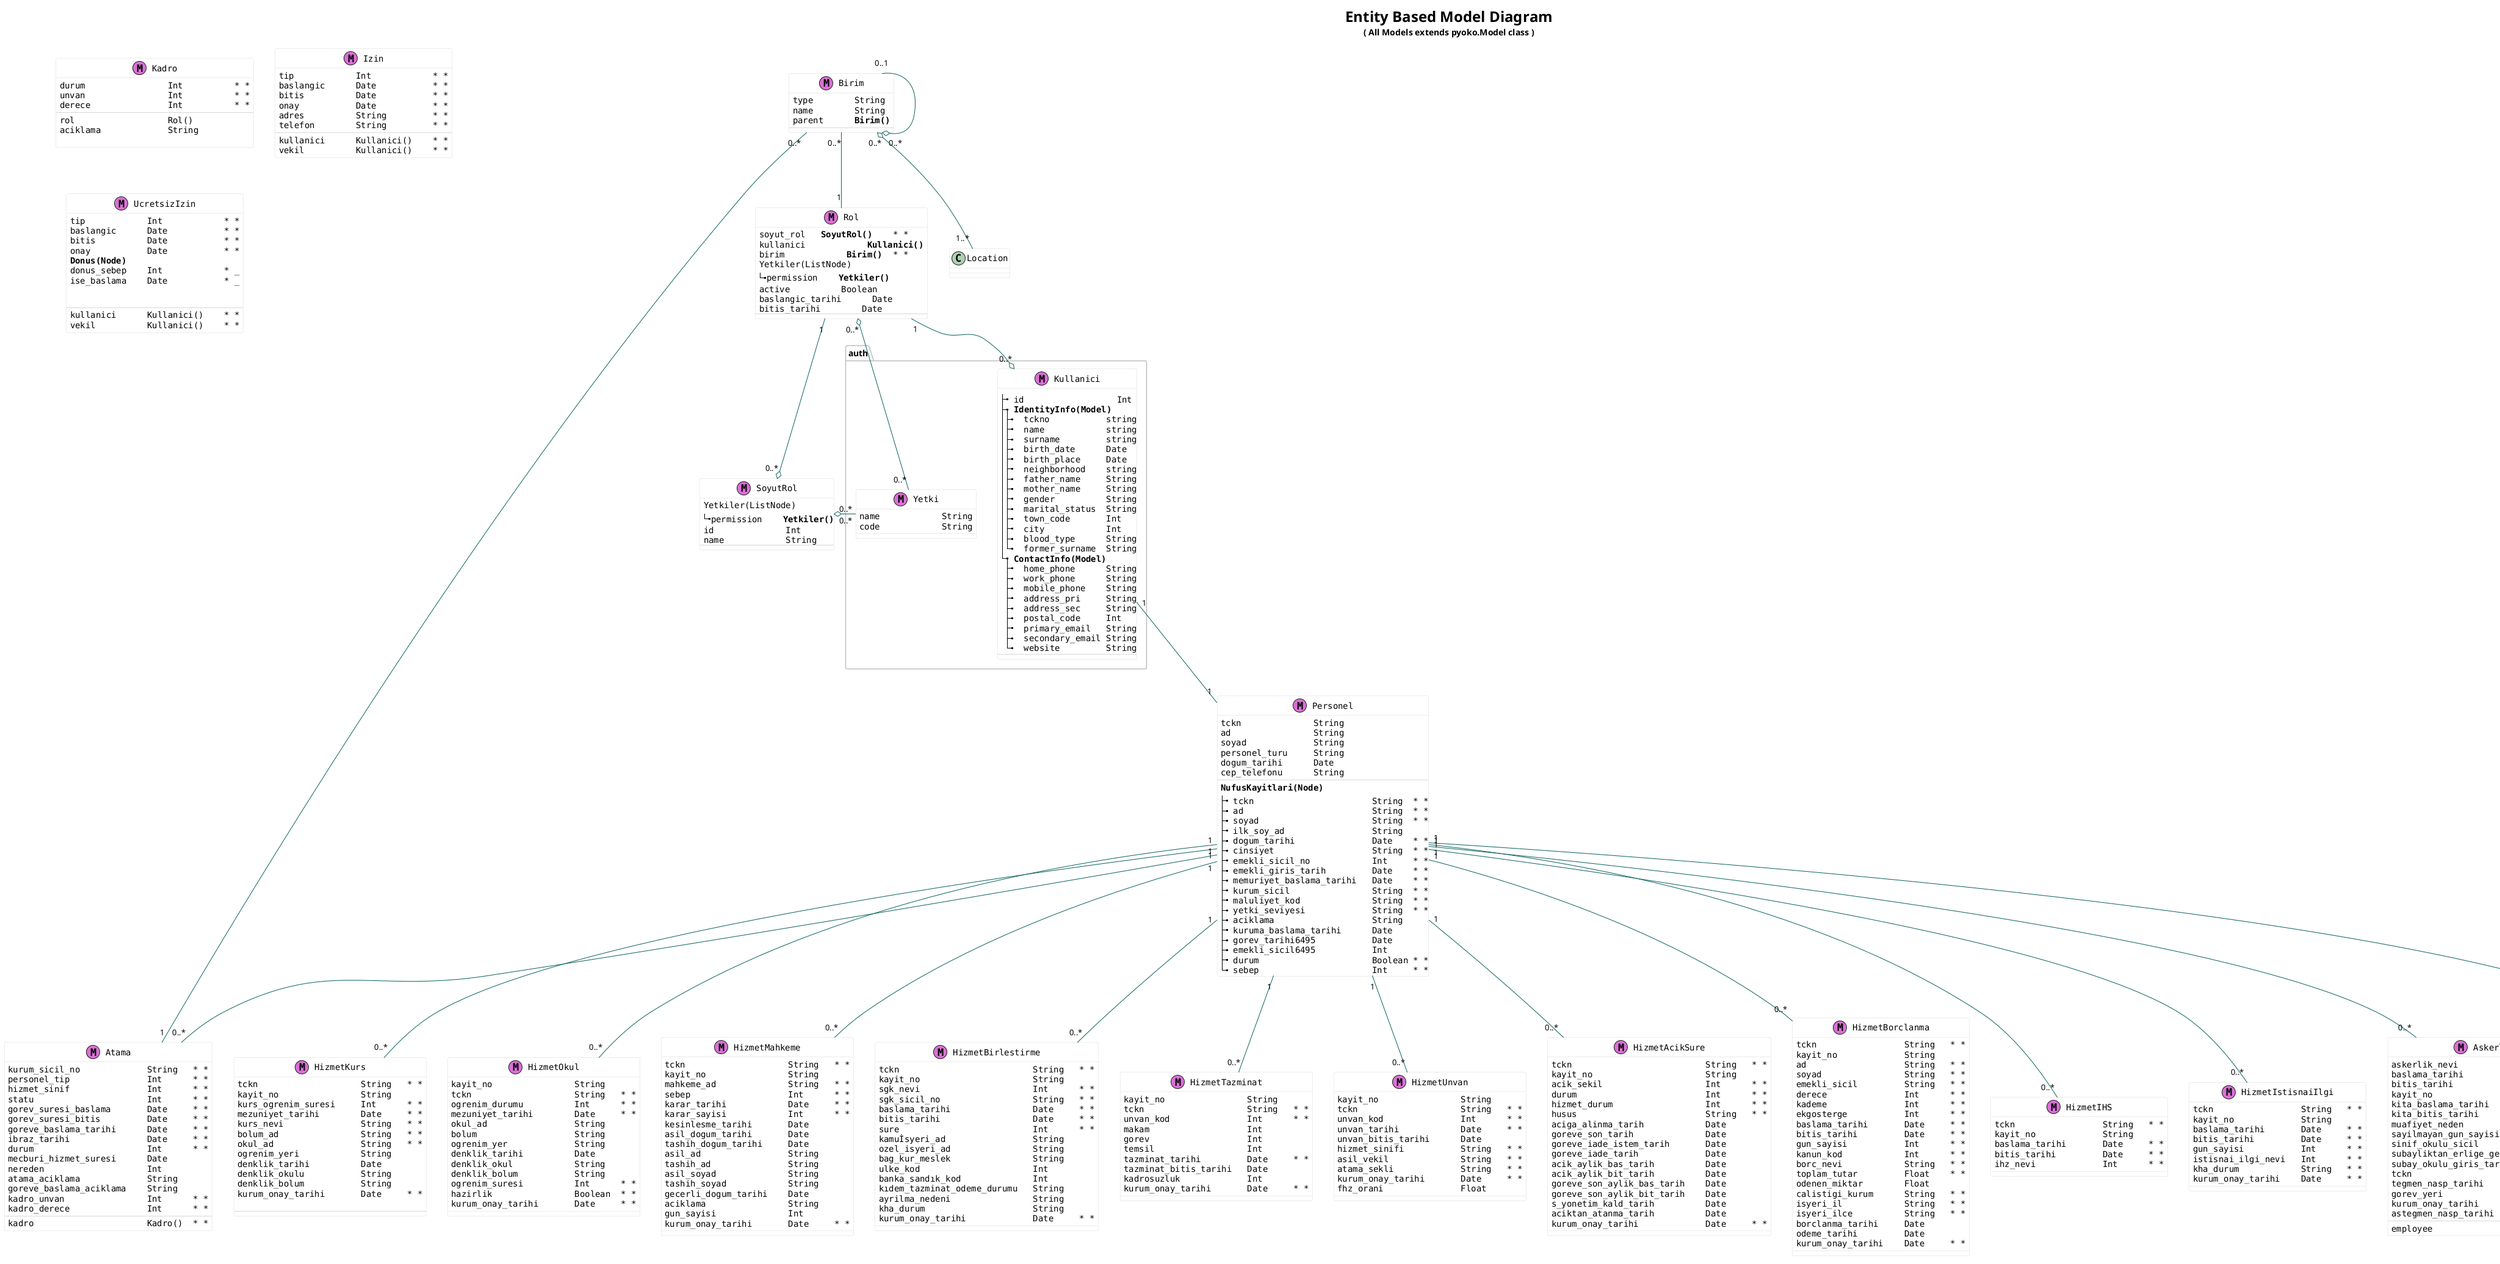 @startuml

skinparam classAttributeFontName Monospaced
skinparam classBackgroundColor #FFFFFF
skinparam classBorderColor #D8D8D8
skinparam packageBorderColor #BDBDBD
skinparam classArrowColor #0B615E
skinparam shadowing false

'skinparam monochrome true
'skinparam nodesep 100
'skinparam ranksep 100
'note "All <color:black><b> (M)odels</b></color> extends <b>pyoko.Model</b> class" as N #orchid
title
<size:24>Entity Based Model Diagram</size>
( All Models extends <b>pyoko.Model</b> class )
endtitle
'legend left
'n..*     n or more instances
'n..m    Min n, Max m instances
'endlegend


' field_name            field_type     null blank
'                                      _ = True
'                                      * * = False



package auth{

class Kullanici <<(M,orchid)>>{
|_ id                  Int
|_ **IdentityInfo(Model)**
   |_  tckno           string
   |_  name            string
   |_  surname         string
   |_  birth_date      Date
   |_  birth_place     Date
   |_  neighborhood    string
   |_  father_name     String
   |_  mother_name     String
   |_  gender          String
   |_  marital_status  String
   |_  town_code       Int
   |_  city            Int
   |_  blood_type      String
   |_  former_surname  String
|_ **ContactInfo(Model)**
   |_  home_phone      String
   |_  work_phone      String
   |_  mobile_phone    String
   |_  address_pri     String
   |_  address_sec     String
   |_  postal_code     Int
   |_  primary_email   String
   |_  secondary_email String
   |_  website         String
--
}


class Yetki<<(M,orchid)>>{
name            String
code            String
}
}


class HizmetKurs <<(M,orchid)>>{
tckn                    String   * *
kayit_no                String
kurs_ogrenim_suresi     Int      * *
mezuniyet_tarihi        Date     * *
kurs_nevi               String   * *
bolum_ad                String   * *
okul_ad                 String   * *
ogrenim_yeri            String
denklik_tarihi          Date
denklik_okulu           String
denklik_bolum           String
kurum_onay_tarihi       Date     * *

--
}

class HizmetOkul <<(M,orchid)>>{
kayit_no                String
tckn                    String   * *
ogrenim_durumu          Int      * *
mezuniyet_tarihi        Date     * *
okul_ad                 String
bolum                   String
ogrenim_yer             String
denklik_tarihi          Date
denklik_okul            String
denklik_bolum           String
ogrenim_suresi          Int      * *
hazirlik                Boolean  * *
kurum_onay_tarihi       Date     * *
}


class HizmetMahkeme <<(M,orchid)>>{
tckn                    String   * *
kayit_no                String
mahkeme_ad              String   * *
sebep                   Int      * *
karar_tarihi            Date     * *
karar_sayisi            Int      * *
kesinlesme_tarihi       Date
asil_dogum_tarihi       Date
tashih_dogum_tarihi     Date
asil_ad                 String
tashih_ad               String
asil_soyad              String
tashih_soyad            String
gecerli_dogum_tarihi    Date
aciklama                String
gun_sayisi              Int
kurum_onay_tarihi       Date     * *
}

class HizmetBirlestirme <<(M,orchid)>>{
tckn                          String   * *
kayit_no                      String
sgk_nevi                      Int      * *
sgk_sicil_no                  String   * *
baslama_tarihi                Date     * *
bitis_tarihi                  Date     * *
sure                          Int      * *
kamuİsyeri_ad                 String
ozel_isyeri_ad                String
bag_kur_meslek                String
ulke_kod                      Int
banka_sandık_kod              Int
kıdem_tazminat_odeme_durumu   String
ayrilma_nedeni                String
kha_durum                     String
kurum_onay_tarihi             Date     * *
}

class HizmetTazminat <<(M,orchid)>>{
kayit_no                String
tckn                    String   * *
unvan_kod               Int      * *
makam                   Int
gorev                   Int
temsil                  Int
tazminat_tarihi         Date     * *
tazminat_bitis_tarihi   Date
kadrosuzluk             Int
kurum_onay_tarihi       Date     * *
}

class HizmetUnvan <<(M,orchid)>>{
kayit_no                String
tckn                    String   * *
unvan_kod               Int      * *
unvan_tarihi            Date     * *
unvan_bitis_tarihi      Date
hizmet_sinifi           String   * *
asil_vekil              String   * *
atama_sekli             String   * *
kurum_onay_tarihi       Date     * *
fhz_orani               Float
}

class HizmetAcikSure <<(M,orchid)>>{
tckn                          String   * *
kayit_no                      String
acik_sekil                    Int      * *
durum                         Int      * *
hizmet_durum                  Int      * *
husus                         String   * *
aciga_alinma_tarih            Date
goreve_son_tarih              Date
goreve_iade_istem_tarih       Date
goreve_iade_tarih             Date
acik_aylik_bas_tarih          Date
acik_aylik_bit_tarih          Date
goreve_son_aylik_bas_tarih    Date
goreve_son_aylik_bit_tarih    Date
s_yonetim_kald_tarih          Date
aciktan_atanma_tarih          Date
kurum_onay_tarihi             Date     * *
}

class HizmetBorclanma <<(M,orchid)>>{
tckn                 String   * *
kayit_no             String
ad                   String   * *
soyad                String   * *
emekli_sicil         String   * *
derece               Int      * *
kademe               Int      * *
ekgosterge           Int      * *
baslama_tarihi       Date     * *
bitis_tarihi         Date     * *
gun_sayisi           Int      * *
kanun_kod            Int      * *
borc_nevi            String   * *
toplam_tutar         Float    * *
odenen_miktar        Float
calistigi_kurum      String   * *
isyeri_il            String   * *
isyeri_ilce          String   * *
borclanma_tarihi     Date
odeme_tarihi         Date
kurum_onay_tarihi    Date     * *
}
class HizmetIHS <<(M,orchid)>>{
tckn                 String   * *
kayit_no             String
baslama_tarihi       Date     * *
bitis_tarihi         Date     * *
ihz_nevi             Int      * *
}

class HizmetIstisnaiIlgi <<(M,orchid)>>{
tckn                 String   * *
kayit_no             String
baslama_tarihi       Date     * *
bitis_tarihi         Date     * *
gun_sayisi           Int      * *
istisnai_ilgi_nevi   Int      * *
kha_durum            String   * *
kurum_onay_tarihi    Date     * *
}

class AskerlikKayitlari <<(M,orchid)>>{
askerlik_nevi                    Int      * *
baslama_tarihi                   Date
bitis_tarihi                     Date
kayit_no                         String
kita_baslama_tarihi              Date
kita_bitis_tarihi                Date
muafiyet_neden                   String
sayilmayan_gun_sayisi            Int
sinif_okulu_sicil                String
subayliktan_erlige_gecis_tarihi  Date
subay_okulu_giris_tarihi         Date
tckn                             String   * *
tegmen_nasp_tarihi               Date
gorev_yeri                       String
kurum_onay_tarihi                Date     * *
astegmen_nasp_tarihi             Date
--
employee             **Personel()**
}

class HizmetKayitlari<<(M,orchid)>>{
tckn                                String   * *
kayit_no                            String
baslama_tarihi                      Date
bitis_tarihi                        Date
gorev                               String   * *
unvan_kod                           Int      * *
yevmiye                             String
ucret                               String
hizmet_sinifi                       String   * *
kadro_derece                        Int      * *
odeme_derece                        Int      * *
odeme_kademe                        Int      * *
odeme_ekgosterge                    Int      * *
kazanilmis_hak_ayligi_derece        Int      * *
kazanilmis_hak_ayligi_kademe        Int      * *
kazanilmis_hak_ayligi_ekgosterge    Int      * *
emekli_derece                       Int      * *
emekli_kademe                       Int      * *
emekli_ekgosterge                   Int      * *
sebep_kod                           Int      * *
kurum_onay_tarihi                   Date     * *
--
employee             **Personel()**
}
class Birim<<(M,orchid)>>{
type        String
name        String
parent      **Birim()**
--
}



class Personel <<(M,orchid)>>{
tckn              String
ad                String
soyad             String
personel_turu     String
dogum_tarihi      Date
cep_telefonu      String
--
**NufusKayitlari(Node)**
|_ tckn                       String  * *
|_ ad                         String  * *
|_ soyad                      String  * *
|_ ilk_soy_ad                 String
|_ dogum_tarihi               Date    * *
|_ cinsiyet                   String  * *
|_ emekli_sicil_no            Int     * *
|_ emekli_giris_tarih         Date    * *
|_ memuriyet_baslama_tarihi   Date    * *
|_ kurum_sicil                String  * *
|_ maluliyet_kod              String  * *
|_ yetki_seviyesi             String  * *
|_ aciklama                   String
|_ kuruma_baslama_tarihi      Date
|_ gorev_tarihi6495           Date
|_ emekli_sicil6495           Int
|_ durum                      Boolean * *
|_ sebep                      Int     * *
}

class Atama <<(M,orchid)>>{
kurum_sicil_no             String   * *
personel_tip               Int      * *
hizmet_sinif               Int      * *
statu                      Int      * *
gorev_suresi_baslama       Date     * *
gorev_suresi_bitis         Date     * *
goreve_baslama_tarihi      Date     * *
ibraz_tarihi               Date     * *
durum                      Int      * *
mecburi_hizmet_suresi      Date
nereden                    Int
atama_aciklama             String
goreve_baslama_aciklama    String
kadro_unvan                Int      * *
kadro_derece               Int      * *
--
kadro                      Kadro()  * *
}

class Kadro <<(M,orchid)>>{
durum                Int          * *
unvan                Int          * *
derece               Int          * *
--
rol                  Rol()
aciklama             String

}


class SoyutRol<<(M,orchid)>>{
Yetkiler(ListNode)
|_permission    **Yetkiler()**
id              Int
name            String
--
}


class Izin<<(M,orchid)>>{
tip            Int            * *
baslangic      Date           * *
bitis          Date           * *
onay           Date           * *
adres          String         * *
telefon        String         * *
--
kullanici      Kullanici()    * *
vekil          Kullanici()    * *
}

class UcretsizIzin<<(M,orchid)>>{
tip            Int            * *
baslangic      Date           * *
bitis          Date           * *
onay           Date           * *
**Donus(Node)**
donus_sebep    Int            * _
ise_baslama    Date           * _


--
kullanici      Kullanici()    * *
vekil          Kullanici()    * *
}

class Rol<<(M,orchid)>>{
soyut_rol   **SoyutRol()**    * *
kullanici            **Kullanici()**
birim            **Birim()**  * *
Yetkiler(ListNode)
|_permission    **Yetkiler()**
active          Boolean
baslangic_tarihi      Date
bitis_tarihi        Date
--
}


Personel "1" -- "0..*" AskerlikKayitlari
Personel "1" -- "0..*" HizmetKayitlari
Personel "1" -- "0..*" HizmetKurs
Personel "1" -- "0..*" HizmetOkul
Personel "1" -- "0..*" HizmetTazminat
Personel "1" -- "0..*" HizmetMahkeme
Personel "1" -- "0..*" HizmetUnvan
Personel "1" -- "0..*" HizmetBorclanma
Personel "1" -- "0..*" HizmetBirlestirme
Personel "1" -- "0..*" HizmetIHS
Personel "1" -- "0..*" HizmetAcikSure
Personel "1" -- "0..*" HizmetIstisnaiIlgi
Personel "1" -- "0..*" Atama


Birim "0..*" -- "1" Atama
Birim "0..*" -- "1" Rol
Birim "0..1" --o "0..*" Birim
Kullanici "0..*" o-- "1" Rol

Rol "1" --o "0..*" SoyutRol
SoyutRol "0..*" o-- "0..*" Yetki
Rol "0..*" o-- "0..*" Yetki


Kullanici "1" -- "1" Personel
Birim "0..*" o-- "1..*" Location

@enduml
